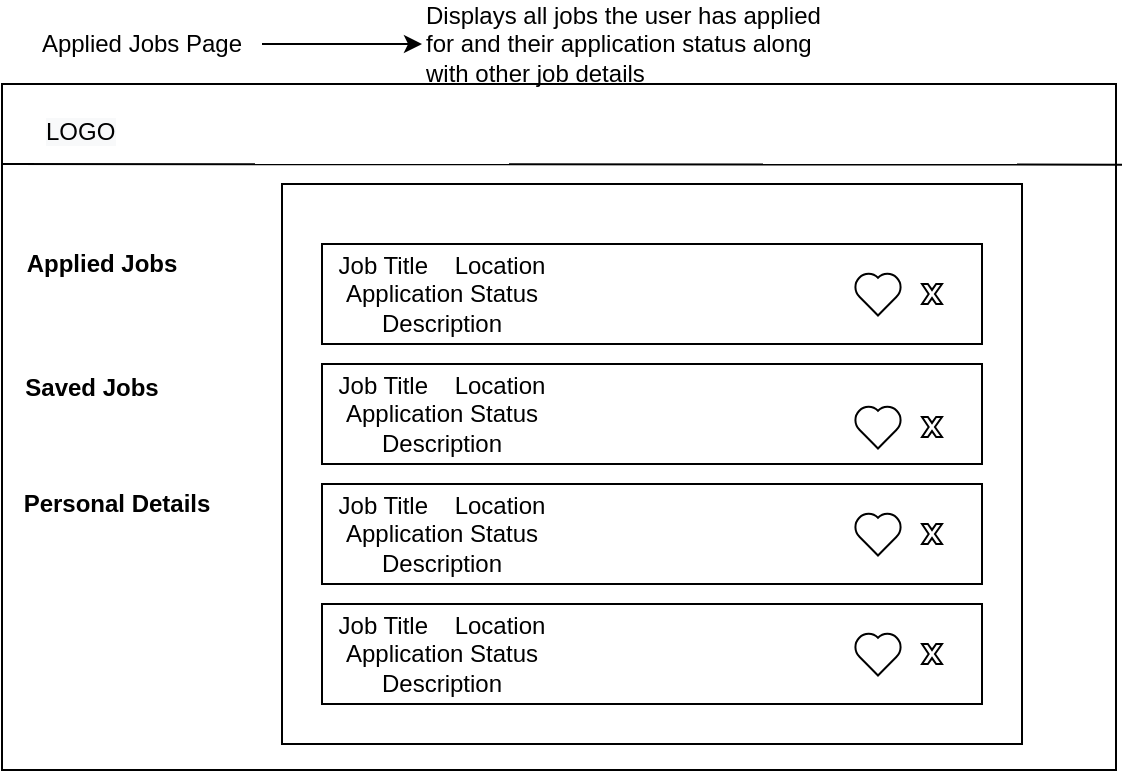 <mxfile version="13.0.2" type="device"><diagram id="4O69qmpRqVPTjUSJOALx" name="Page-1"><mxGraphModel dx="782" dy="1589" grid="1" gridSize="10" guides="1" tooltips="1" connect="1" arrows="1" fold="1" page="1" pageScale="1" pageWidth="827" pageHeight="1169" math="0" shadow="0"><root><mxCell id="0"/><mxCell id="1" parent="0"/><mxCell id="p9T7SCcocjvl6UcfagOT-1" value="" style="rounded=0;whiteSpace=wrap;html=1;" vertex="1" parent="1"><mxGeometry x="40" y="40" width="557" height="343" as="geometry"/></mxCell><mxCell id="p9T7SCcocjvl6UcfagOT-2" value="" style="endArrow=none;html=1;entryX=1;entryY=0.126;entryDx=0;entryDy=0;entryPerimeter=0;" edge="1" parent="1"><mxGeometry width="50" height="50" relative="1" as="geometry"><mxPoint x="40" y="80" as="sourcePoint"/><mxPoint x="600" y="80.32" as="targetPoint"/></mxGeometry></mxCell><mxCell id="p9T7SCcocjvl6UcfagOT-4" value="&lt;b&gt;Applied Jobs&lt;/b&gt;" style="text;html=1;strokeColor=none;fillColor=none;align=center;verticalAlign=middle;whiteSpace=wrap;rounded=0;" vertex="1" parent="1"><mxGeometry x="50" y="120" width="80" height="20" as="geometry"/></mxCell><mxCell id="p9T7SCcocjvl6UcfagOT-5" value="&lt;b&gt;Saved Jobs&lt;/b&gt;" style="text;html=1;strokeColor=none;fillColor=none;align=center;verticalAlign=middle;whiteSpace=wrap;rounded=0;" vertex="1" parent="1"><mxGeometry x="50" y="182" width="70" height="20" as="geometry"/></mxCell><mxCell id="p9T7SCcocjvl6UcfagOT-6" value="&lt;b&gt;Personal Details&lt;/b&gt;" style="text;html=1;strokeColor=none;fillColor=none;align=center;verticalAlign=middle;whiteSpace=wrap;rounded=0;" vertex="1" parent="1"><mxGeometry x="45" y="240" width="105" height="20" as="geometry"/></mxCell><mxCell id="p9T7SCcocjvl6UcfagOT-7" value="" style="rounded=0;whiteSpace=wrap;html=1;" vertex="1" parent="1"><mxGeometry x="180" y="90" width="370" height="280" as="geometry"/></mxCell><mxCell id="p9T7SCcocjvl6UcfagOT-8" value="" style="rounded=0;whiteSpace=wrap;html=1;" vertex="1" parent="1"><mxGeometry x="200" y="120" width="330" height="50" as="geometry"/></mxCell><mxCell id="p9T7SCcocjvl6UcfagOT-9" value="" style="rounded=0;whiteSpace=wrap;html=1;" vertex="1" parent="1"><mxGeometry x="200" y="180" width="330" height="50" as="geometry"/></mxCell><mxCell id="p9T7SCcocjvl6UcfagOT-10" value="" style="rounded=0;whiteSpace=wrap;html=1;" vertex="1" parent="1"><mxGeometry x="200" y="240" width="330" height="50" as="geometry"/></mxCell><mxCell id="p9T7SCcocjvl6UcfagOT-11" value="" style="rounded=0;whiteSpace=wrap;html=1;" vertex="1" parent="1"><mxGeometry x="200" y="300" width="330" height="50" as="geometry"/></mxCell><mxCell id="p9T7SCcocjvl6UcfagOT-12" value="Job Title&amp;nbsp; &amp;nbsp; Location&lt;br&gt;Application Status&lt;br&gt;Description" style="text;html=1;strokeColor=none;fillColor=none;align=center;verticalAlign=middle;whiteSpace=wrap;rounded=0;" vertex="1" parent="1"><mxGeometry x="200" y="120" width="120" height="50" as="geometry"/></mxCell><mxCell id="p9T7SCcocjvl6UcfagOT-16" value="Job Title&amp;nbsp; &amp;nbsp; Location&lt;br&gt;Application Status&lt;br&gt;Description" style="text;html=1;strokeColor=none;fillColor=none;align=center;verticalAlign=middle;whiteSpace=wrap;rounded=0;" vertex="1" parent="1"><mxGeometry x="200" y="180" width="120" height="50" as="geometry"/></mxCell><mxCell id="p9T7SCcocjvl6UcfagOT-17" value="Job Title&amp;nbsp; &amp;nbsp; Location&lt;br&gt;Application Status&lt;br&gt;Description" style="text;html=1;strokeColor=none;fillColor=none;align=center;verticalAlign=middle;whiteSpace=wrap;rounded=0;" vertex="1" parent="1"><mxGeometry x="200" y="240" width="120" height="50" as="geometry"/></mxCell><mxCell id="p9T7SCcocjvl6UcfagOT-18" value="Job Title&amp;nbsp; &amp;nbsp; Location&lt;br&gt;Application Status&lt;br&gt;Description" style="text;html=1;strokeColor=none;fillColor=none;align=center;verticalAlign=middle;whiteSpace=wrap;rounded=0;" vertex="1" parent="1"><mxGeometry x="200" y="300" width="120" height="50" as="geometry"/></mxCell><mxCell id="p9T7SCcocjvl6UcfagOT-20" value="&lt;!--StartFragment--&gt;&lt;span style=&quot;font-family: Helvetica; font-size: 12px; font-style: normal; font-variant-ligatures: normal; font-variant-caps: normal; font-weight: 400; letter-spacing: normal; orphans: 2; text-align: center; text-indent: 0px; text-transform: none; widows: 2; word-spacing: 0px; -webkit-text-stroke-width: 0px; background-color: rgb(248, 249, 250); text-decoration-style: initial; text-decoration-color: initial; float: none; display: inline !important;&quot;&gt;LOGO&lt;/span&gt;&lt;!--EndFragment--&gt;" style="text;whiteSpace=wrap;html=1;" vertex="1" parent="1"><mxGeometry x="60" y="50" width="40" height="20" as="geometry"/></mxCell><mxCell id="p9T7SCcocjvl6UcfagOT-21" value="" style="verticalLabelPosition=bottom;verticalAlign=top;html=1;shape=mxgraph.basic.heart" vertex="1" parent="1"><mxGeometry x="466" y="134.25" width="24" height="21.5" as="geometry"/></mxCell><mxCell id="p9T7SCcocjvl6UcfagOT-22" value="" style="verticalLabelPosition=bottom;verticalAlign=top;html=1;shape=mxgraph.basic.heart" vertex="1" parent="1"><mxGeometry x="466" y="200.75" width="24" height="21.5" as="geometry"/></mxCell><mxCell id="p9T7SCcocjvl6UcfagOT-23" value="" style="verticalLabelPosition=bottom;verticalAlign=top;html=1;shape=mxgraph.basic.heart" vertex="1" parent="1"><mxGeometry x="466" y="254.25" width="24" height="21.5" as="geometry"/></mxCell><mxCell id="p9T7SCcocjvl6UcfagOT-24" value="" style="verticalLabelPosition=bottom;verticalAlign=top;html=1;shape=mxgraph.basic.heart" vertex="1" parent="1"><mxGeometry x="466" y="314.25" width="24" height="21.5" as="geometry"/></mxCell><mxCell id="p9T7SCcocjvl6UcfagOT-29" value="" style="verticalLabelPosition=bottom;verticalAlign=top;html=1;shape=mxgraph.basic.x" vertex="1" parent="1"><mxGeometry x="500" y="140" width="10" height="10" as="geometry"/></mxCell><mxCell id="p9T7SCcocjvl6UcfagOT-30" value="" style="verticalLabelPosition=bottom;verticalAlign=top;html=1;shape=mxgraph.basic.x" vertex="1" parent="1"><mxGeometry x="500" y="206.5" width="10" height="10" as="geometry"/></mxCell><mxCell id="p9T7SCcocjvl6UcfagOT-31" value="" style="verticalLabelPosition=bottom;verticalAlign=top;html=1;shape=mxgraph.basic.x" vertex="1" parent="1"><mxGeometry x="500" y="260" width="10" height="10" as="geometry"/></mxCell><mxCell id="p9T7SCcocjvl6UcfagOT-32" value="" style="verticalLabelPosition=bottom;verticalAlign=top;html=1;shape=mxgraph.basic.x" vertex="1" parent="1"><mxGeometry x="500" y="320" width="10" height="10" as="geometry"/></mxCell><mxCell id="p9T7SCcocjvl6UcfagOT-35" value="" style="edgeStyle=orthogonalEdgeStyle;rounded=0;orthogonalLoop=1;jettySize=auto;html=1;" edge="1" parent="1" source="p9T7SCcocjvl6UcfagOT-33" target="p9T7SCcocjvl6UcfagOT-34"><mxGeometry relative="1" as="geometry"/></mxCell><mxCell id="p9T7SCcocjvl6UcfagOT-33" value="Applied Jobs Page" style="text;html=1;strokeColor=none;fillColor=none;align=center;verticalAlign=middle;whiteSpace=wrap;rounded=0;" vertex="1" parent="1"><mxGeometry x="50" y="10" width="120" height="20" as="geometry"/></mxCell><mxCell id="p9T7SCcocjvl6UcfagOT-34" value="Displays all jobs the user has applied for and their application status along with other job details" style="text;html=1;strokeColor=none;fillColor=none;align=left;verticalAlign=middle;whiteSpace=wrap;rounded=0;" vertex="1" parent="1"><mxGeometry x="250" y="10" width="210" height="20" as="geometry"/></mxCell></root></mxGraphModel></diagram></mxfile>